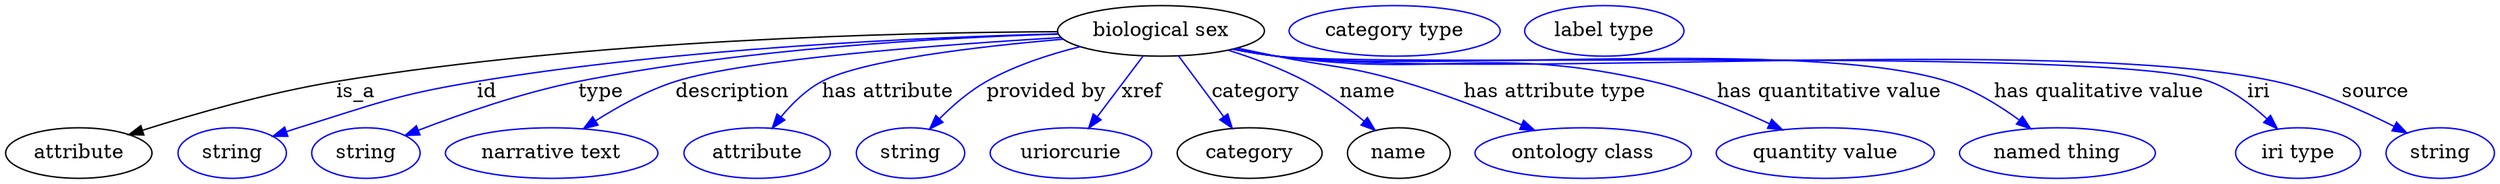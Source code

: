 digraph {
	graph [bb="0,0,1765.3,123"];
	node [label="\N"];
	"biological sex"	[height=0.5,
		label="biological sex",
		pos="819,105",
		width=2.0401];
	attribute	[height=0.5,
		pos="51.995,18",
		width=1.4443];
	"biological sex" -> attribute	[label=is_a,
		lp="253,61.5",
		pos="e,88.065,31.025 745.25,104.16 634.58,103.35 419.3,97.767 239,69 189.95,61.175 135.21,45.72 97.693,34.053"];
	id	[color=blue,
		height=0.5,
		label=string,
		pos="160,18",
		width=1.0652];
	"biological sex" -> id	[color=blue,
		label=id,
		lp="341,61.5",
		pos="e,189.38,29.712 745.78,102.9 650.4,100.52 478.71,92.962 334,69 286.72,61.172 234.05,44.936 199.17,33.082",
		style=solid];
	type	[color=blue,
		height=0.5,
		label=string,
		pos="255,18",
		width=1.0652];
	"biological sex" -> type	[color=blue,
		label=type,
		lp="422,61.5",
		pos="e,282.82,30.508 745.93,102.77 662.85,100.23 523.48,92.486 406,69 366.34,61.073 322.64,45.853 292.5,34.278",
		style=solid];
	description	[color=blue,
		height=0.5,
		label="narrative text",
		pos="387,18",
		width=2.0943];
	"biological sex" -> description	[color=blue,
		label=description,
		lp="514.5,61.5",
		pos="e,409.38,35.406 747.86,100.29 662.08,95.209 523.28,84.861 474,69 454.13,62.606 433.8,51.245 417.79,40.967",
		style=solid];
	"has attribute"	[color=blue,
		height=0.5,
		label=attribute,
		pos="532,18",
		width=1.4443];
	"biological sex" -> "has attribute"	[color=blue,
		label="has attribute",
		lp="624,61.5",
		pos="e,542.46,35.748 749.26,99.196 688.61,94.067 606.01,84.507 577,69 565.84,63.04 556.07,53.176 548.51,43.778",
		style=solid];
	"provided by"	[color=blue,
		height=0.5,
		label=string,
		pos="640,18",
		width=1.0652];
	"biological sex" -> "provided by"	[color=blue,
		label="provided by",
		lp="736.5,61.5",
		pos="e,653.59,35.116 761.07,93.814 739.15,88.439 714.55,80.496 694,69 681.68,62.11 669.93,51.856 660.57,42.424",
		style=solid];
	xref	[color=blue,
		height=0.5,
		label=uriorcurie,
		pos="754,18",
		width=1.5887];
	"biological sex" -> xref	[color=blue,
		label=xref,
		lp="805.5,61.5",
		pos="e,766.81,35.758 806.15,87.207 796.72,74.866 783.74,57.894 773.09,43.967",
		style=solid];
	category	[height=0.5,
		pos="881,18",
		width=1.4263];
	"biological sex" -> category	[color=blue,
		label=category,
		lp="885.5,61.5",
		pos="e,868.77,35.758 831.24,87.207 840.25,74.866 852.63,57.894 862.78,43.967",
		style=solid];
	name	[height=0.5,
		pos="987,18",
		width=1.011];
	"biological sex" -> name	[color=blue,
		label=name,
		lp="965,61.5",
		pos="e,970.11,34.206 866.51,91.153 884.14,85.502 903.98,78.066 921,69 935.63,61.203 950.48,50.278 962.38,40.628",
		style=solid];
	"has attribute type"	[color=blue,
		height=0.5,
		label="ontology class",
		pos="1118,18",
		width=2.1304];
	"biological sex" -> "has attribute type"	[color=blue,
		label="has attribute type",
		lp="1098,61.5",
		pos="e,1083.5,34.195 873.24,92.732 882.5,90.815 892.02,88.847 901,87 940.1,78.948 950.69,80.253 989,69 1017.9,60.512 1049.4,48.347 1074.1,\
38.142",
		style=solid];
	"has quantitative value"	[color=blue,
		height=0.5,
		label="quantity value",
		pos="1290,18",
		width=2.1484];
	"biological sex" -> "has quantitative value"	[color=blue,
		label="has quantitative value",
		lp="1293,61.5",
		pos="e,1259.5,34.569 870.86,92.13 880.82,90.168 891.2,88.34 901,87 1018.4,70.935 1051.5,95.648 1167,69 1195.8,62.348 1226.6,49.802 1250.2,\
38.942",
		style=solid];
	"has qualitative value"	[color=blue,
		height=0.5,
		label="named thing",
		pos="1455,18",
		width=1.9318];
	"biological sex" -> "has qualitative value"	[color=blue,
		label="has qualitative value",
		lp="1484.5,61.5",
		pos="e,1436,35.357 870.39,91.979 880.49,90.006 891.04,88.212 901,87 1006.1,74.212 1276,100.68 1377,69 1395.3,63.26 1413.5,52.018 1427.7,\
41.646",
		style=solid];
	iri	[color=blue,
		height=0.5,
		label="iri type",
		pos="1626,18",
		width=1.2277];
	"biological sex" -> iri	[color=blue,
		label=iri,
		lp="1598,61.5",
		pos="e,1611.2,35.388 869.95,91.98 880.17,89.98 890.89,88.176 901,87 974.09,78.498 1493.8,94.164 1563,69 1578.2,63.467 1592.5,52.699 1603.7,\
42.568",
		style=solid];
	source	[color=blue,
		height=0.5,
		label=string,
		pos="1727,18",
		width=1.0652];
	"biological sex" -> source	[color=blue,
		label=source,
		lp="1681,61.5",
		pos="e,1703.2,32.335 869.94,91.966 880.17,89.967 890.89,88.167 901,87 1057.6,68.931 1456,102.57 1610,69 1639.8,62.508 1671.4,48.488 1694.3,\
36.941",
		style=solid];
	"named thing_category"	[color=blue,
		height=0.5,
		label="category type",
		pos="985,105",
		width=2.0762];
	attribute_name	[color=blue,
		height=0.5,
		label="label type",
		pos="1134,105",
		width=1.5707];
}
